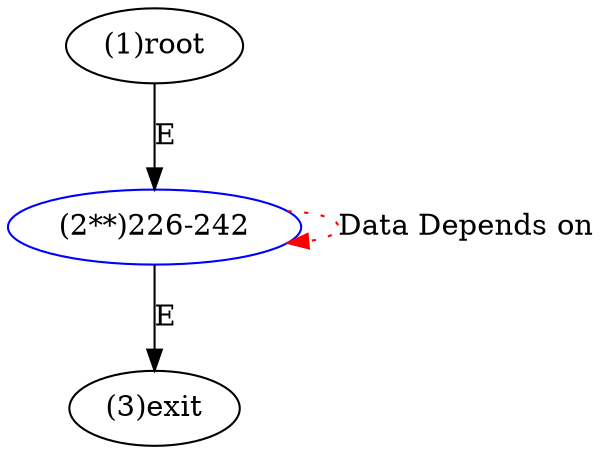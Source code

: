 digraph "" { 
1[ label="(1)root"];
2[ label="(2**)226-242",color=blue];
3[ label="(3)exit"];
1->2[ label="E"];
2->3[ label="E"];
2->2[ color="red" label="Data Depends on" style = dotted ];
}